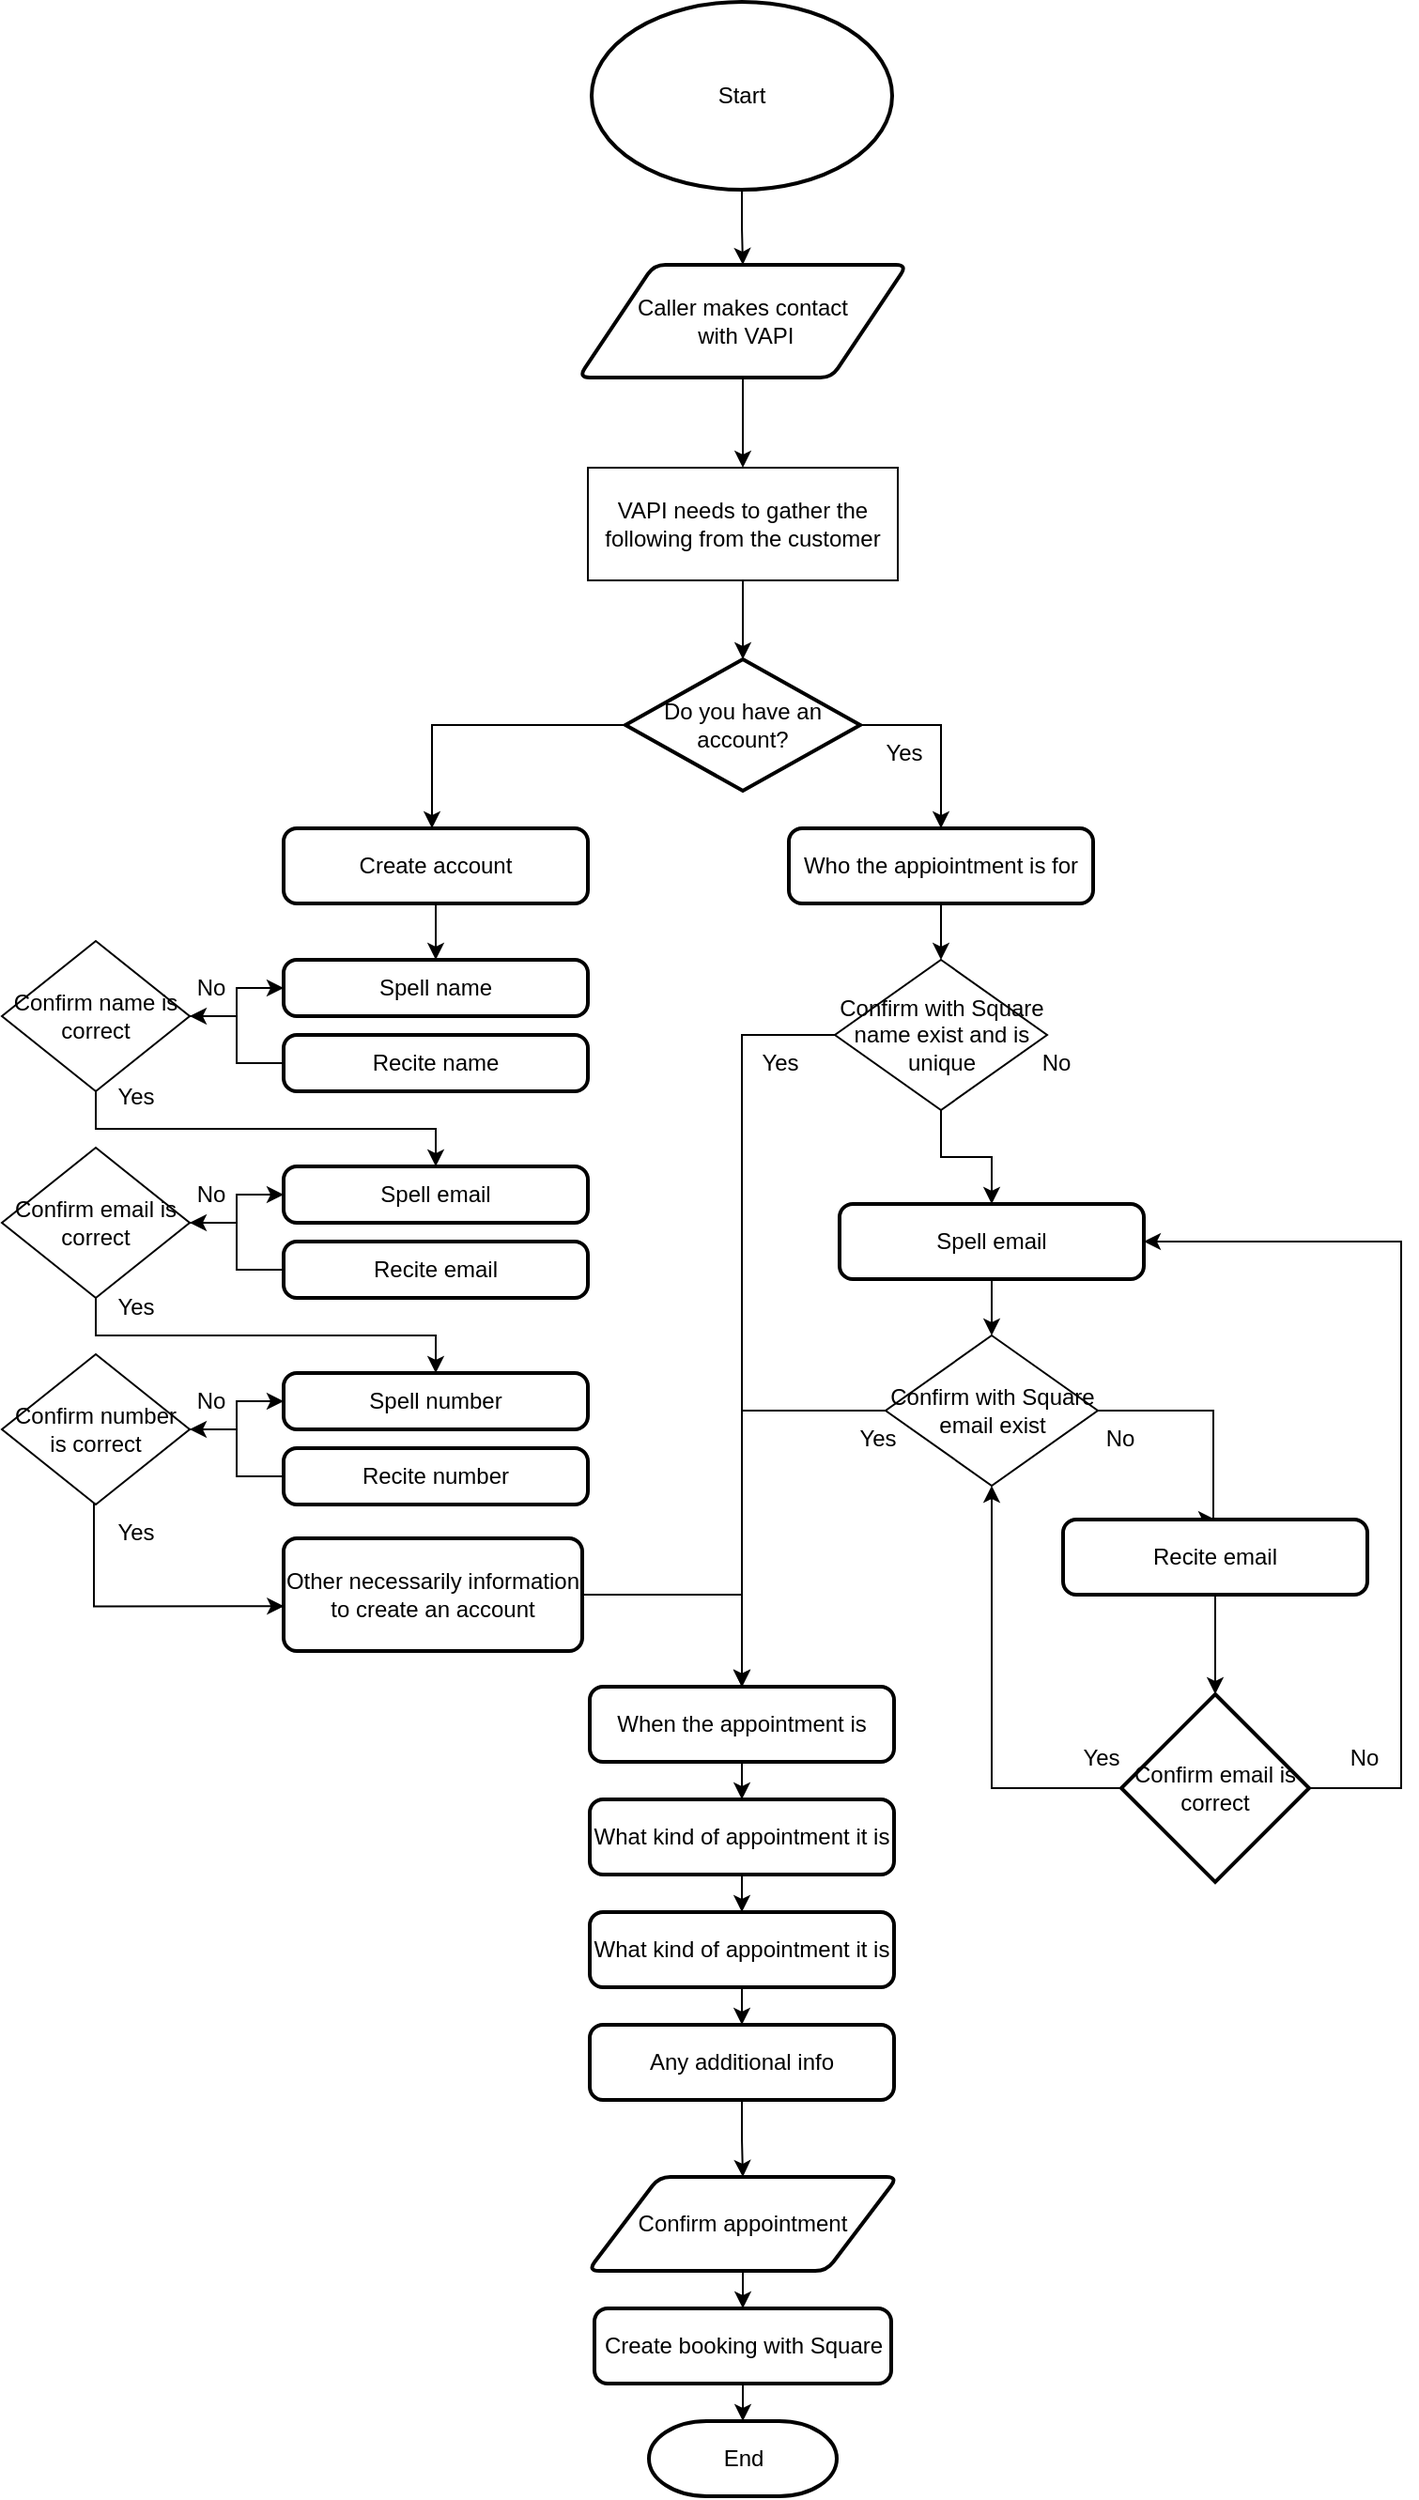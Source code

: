 <mxfile version="28.0.7">
  <diagram name="Page-1" id="WE1785eX8nX1LXx2foA7">
    <mxGraphModel dx="1600" dy="935" grid="1" gridSize="10" guides="1" tooltips="1" connect="1" arrows="1" fold="1" page="1" pageScale="1" pageWidth="850" pageHeight="1100" math="0" shadow="0">
      <root>
        <mxCell id="0" />
        <mxCell id="1" parent="0" />
        <mxCell id="zSZyv0N2b3MM7Kk_gibt-3" style="edgeStyle=orthogonalEdgeStyle;rounded=0;orthogonalLoop=1;jettySize=auto;html=1;entryX=0.5;entryY=0;entryDx=0;entryDy=0;" parent="1" source="zSZyv0N2b3MM7Kk_gibt-1" target="zSZyv0N2b3MM7Kk_gibt-2" edge="1">
          <mxGeometry relative="1" as="geometry" />
        </mxCell>
        <mxCell id="zSZyv0N2b3MM7Kk_gibt-1" value="Start" style="strokeWidth=2;html=1;shape=mxgraph.flowchart.start_2;whiteSpace=wrap;" parent="1" vertex="1">
          <mxGeometry x="345" y="42" width="160" height="100" as="geometry" />
        </mxCell>
        <mxCell id="zSZyv0N2b3MM7Kk_gibt-5" style="edgeStyle=orthogonalEdgeStyle;rounded=0;orthogonalLoop=1;jettySize=auto;html=1;entryX=0.5;entryY=0;entryDx=0;entryDy=0;" parent="1" source="zSZyv0N2b3MM7Kk_gibt-2" target="zSZyv0N2b3MM7Kk_gibt-4" edge="1">
          <mxGeometry relative="1" as="geometry" />
        </mxCell>
        <mxCell id="zSZyv0N2b3MM7Kk_gibt-2" value="&lt;div&gt;Caller makes contact&lt;/div&gt;&lt;div&gt;&amp;nbsp;with VAPI&lt;/div&gt;" style="shape=parallelogram;html=1;strokeWidth=2;perimeter=parallelogramPerimeter;whiteSpace=wrap;rounded=1;arcSize=12;size=0.23;" parent="1" vertex="1">
          <mxGeometry x="338" y="182" width="175" height="60" as="geometry" />
        </mxCell>
        <mxCell id="zSZyv0N2b3MM7Kk_gibt-4" value="VAPI needs to gather the following from the customer" style="rounded=0;whiteSpace=wrap;html=1;" parent="1" vertex="1">
          <mxGeometry x="343" y="290" width="165" height="60" as="geometry" />
        </mxCell>
        <mxCell id="xgvfn6AB83izIIUg1qAx-11" style="edgeStyle=orthogonalEdgeStyle;rounded=0;orthogonalLoop=1;jettySize=auto;html=1;entryX=0.5;entryY=0;entryDx=0;entryDy=0;" edge="1" parent="1" source="zSZyv0N2b3MM7Kk_gibt-7" target="xgvfn6AB83izIIUg1qAx-10">
          <mxGeometry relative="1" as="geometry" />
        </mxCell>
        <mxCell id="zSZyv0N2b3MM7Kk_gibt-7" value="Who the appiointment is for" style="rounded=1;whiteSpace=wrap;html=1;absoluteArcSize=1;arcSize=14;strokeWidth=2;" parent="1" vertex="1">
          <mxGeometry x="450" y="482" width="162" height="40" as="geometry" />
        </mxCell>
        <mxCell id="xgvfn6AB83izIIUg1qAx-40" style="edgeStyle=orthogonalEdgeStyle;rounded=0;orthogonalLoop=1;jettySize=auto;html=1;entryX=0.5;entryY=0;entryDx=0;entryDy=0;" edge="1" parent="1" source="zSZyv0N2b3MM7Kk_gibt-8" target="zSZyv0N2b3MM7Kk_gibt-9">
          <mxGeometry relative="1" as="geometry" />
        </mxCell>
        <mxCell id="zSZyv0N2b3MM7Kk_gibt-8" value="When the appointment is" style="rounded=1;whiteSpace=wrap;html=1;absoluteArcSize=1;arcSize=14;strokeWidth=2;" parent="1" vertex="1">
          <mxGeometry x="344" y="939" width="162" height="40" as="geometry" />
        </mxCell>
        <mxCell id="xgvfn6AB83izIIUg1qAx-41" style="edgeStyle=orthogonalEdgeStyle;rounded=0;orthogonalLoop=1;jettySize=auto;html=1;entryX=0.5;entryY=0;entryDx=0;entryDy=0;" edge="1" parent="1" source="zSZyv0N2b3MM7Kk_gibt-9" target="zSZyv0N2b3MM7Kk_gibt-10">
          <mxGeometry relative="1" as="geometry" />
        </mxCell>
        <mxCell id="zSZyv0N2b3MM7Kk_gibt-9" value="What kind of appointment it is" style="rounded=1;whiteSpace=wrap;html=1;absoluteArcSize=1;arcSize=14;strokeWidth=2;" parent="1" vertex="1">
          <mxGeometry x="344" y="999" width="162" height="40" as="geometry" />
        </mxCell>
        <mxCell id="xgvfn6AB83izIIUg1qAx-42" style="edgeStyle=orthogonalEdgeStyle;rounded=0;orthogonalLoop=1;jettySize=auto;html=1;entryX=0.5;entryY=0;entryDx=0;entryDy=0;" edge="1" parent="1" source="zSZyv0N2b3MM7Kk_gibt-10" target="zSZyv0N2b3MM7Kk_gibt-12">
          <mxGeometry relative="1" as="geometry" />
        </mxCell>
        <mxCell id="zSZyv0N2b3MM7Kk_gibt-10" value="What kind of appointment it is" style="rounded=1;whiteSpace=wrap;html=1;absoluteArcSize=1;arcSize=14;strokeWidth=2;" parent="1" vertex="1">
          <mxGeometry x="344" y="1059" width="162" height="40" as="geometry" />
        </mxCell>
        <mxCell id="xgvfn6AB83izIIUg1qAx-88" style="edgeStyle=orthogonalEdgeStyle;rounded=0;orthogonalLoop=1;jettySize=auto;html=1;entryX=0.5;entryY=0;entryDx=0;entryDy=0;" edge="1" parent="1" source="zSZyv0N2b3MM7Kk_gibt-12" target="xgvfn6AB83izIIUg1qAx-87">
          <mxGeometry relative="1" as="geometry" />
        </mxCell>
        <mxCell id="zSZyv0N2b3MM7Kk_gibt-12" value="Any additional info" style="rounded=1;whiteSpace=wrap;html=1;absoluteArcSize=1;arcSize=14;strokeWidth=2;" parent="1" vertex="1">
          <mxGeometry x="344" y="1119" width="162" height="40" as="geometry" />
        </mxCell>
        <mxCell id="xgvfn6AB83izIIUg1qAx-43" style="edgeStyle=orthogonalEdgeStyle;rounded=0;orthogonalLoop=1;jettySize=auto;html=1;entryX=0.5;entryY=0;entryDx=0;entryDy=0;" edge="1" parent="1" source="xgvfn6AB83izIIUg1qAx-1" target="zSZyv0N2b3MM7Kk_gibt-7">
          <mxGeometry relative="1" as="geometry">
            <Array as="points">
              <mxPoint x="531" y="427" />
            </Array>
          </mxGeometry>
        </mxCell>
        <mxCell id="xgvfn6AB83izIIUg1qAx-46" style="edgeStyle=orthogonalEdgeStyle;rounded=0;orthogonalLoop=1;jettySize=auto;html=1;" edge="1" parent="1" source="xgvfn6AB83izIIUg1qAx-1" target="xgvfn6AB83izIIUg1qAx-45">
          <mxGeometry relative="1" as="geometry">
            <Array as="points">
              <mxPoint x="260" y="427" />
            </Array>
          </mxGeometry>
        </mxCell>
        <mxCell id="xgvfn6AB83izIIUg1qAx-1" value="Do you have an account?" style="strokeWidth=2;html=1;shape=mxgraph.flowchart.decision;whiteSpace=wrap;" vertex="1" parent="1">
          <mxGeometry x="363" y="392" width="125" height="70" as="geometry" />
        </mxCell>
        <mxCell id="xgvfn6AB83izIIUg1qAx-4" value="Yes" style="text;html=1;align=center;verticalAlign=middle;resizable=0;points=[];autosize=1;strokeColor=none;fillColor=none;" vertex="1" parent="1">
          <mxGeometry x="491" y="427" width="40" height="30" as="geometry" />
        </mxCell>
        <mxCell id="xgvfn6AB83izIIUg1qAx-5" style="edgeStyle=orthogonalEdgeStyle;rounded=0;orthogonalLoop=1;jettySize=auto;html=1;entryX=0.5;entryY=0;entryDx=0;entryDy=0;entryPerimeter=0;" edge="1" parent="1" source="zSZyv0N2b3MM7Kk_gibt-4" target="xgvfn6AB83izIIUg1qAx-1">
          <mxGeometry relative="1" as="geometry" />
        </mxCell>
        <mxCell id="xgvfn6AB83izIIUg1qAx-14" style="edgeStyle=orthogonalEdgeStyle;rounded=0;orthogonalLoop=1;jettySize=auto;html=1;entryX=0.5;entryY=0;entryDx=0;entryDy=0;" edge="1" parent="1" source="xgvfn6AB83izIIUg1qAx-10" target="zSZyv0N2b3MM7Kk_gibt-8">
          <mxGeometry relative="1" as="geometry">
            <Array as="points">
              <mxPoint x="425" y="592" />
            </Array>
          </mxGeometry>
        </mxCell>
        <mxCell id="xgvfn6AB83izIIUg1qAx-83" style="edgeStyle=orthogonalEdgeStyle;rounded=0;orthogonalLoop=1;jettySize=auto;html=1;entryX=0.5;entryY=0;entryDx=0;entryDy=0;" edge="1" parent="1" source="xgvfn6AB83izIIUg1qAx-10" target="xgvfn6AB83izIIUg1qAx-15">
          <mxGeometry relative="1" as="geometry" />
        </mxCell>
        <mxCell id="xgvfn6AB83izIIUg1qAx-10" value="Confirm with Square name exist and is unique" style="rhombus;whiteSpace=wrap;html=1;" vertex="1" parent="1">
          <mxGeometry x="474.5" y="552" width="113" height="80" as="geometry" />
        </mxCell>
        <mxCell id="xgvfn6AB83izIIUg1qAx-13" value="Yes" style="text;html=1;align=center;verticalAlign=middle;resizable=0;points=[];autosize=1;strokeColor=none;fillColor=none;" vertex="1" parent="1">
          <mxGeometry x="425" y="592" width="40" height="30" as="geometry" />
        </mxCell>
        <mxCell id="xgvfn6AB83izIIUg1qAx-19" style="edgeStyle=orthogonalEdgeStyle;rounded=0;orthogonalLoop=1;jettySize=auto;html=1;entryX=0.5;entryY=0;entryDx=0;entryDy=0;" edge="1" parent="1" source="xgvfn6AB83izIIUg1qAx-15" target="xgvfn6AB83izIIUg1qAx-18">
          <mxGeometry relative="1" as="geometry" />
        </mxCell>
        <mxCell id="xgvfn6AB83izIIUg1qAx-15" value="Spell email" style="rounded=1;whiteSpace=wrap;html=1;absoluteArcSize=1;arcSize=14;strokeWidth=2;" vertex="1" parent="1">
          <mxGeometry x="477" y="682" width="162" height="40" as="geometry" />
        </mxCell>
        <mxCell id="xgvfn6AB83izIIUg1qAx-17" value="No" style="text;html=1;align=center;verticalAlign=middle;resizable=0;points=[];autosize=1;strokeColor=none;fillColor=none;" vertex="1" parent="1">
          <mxGeometry x="572" y="592" width="40" height="30" as="geometry" />
        </mxCell>
        <mxCell id="xgvfn6AB83izIIUg1qAx-20" style="edgeStyle=orthogonalEdgeStyle;rounded=0;orthogonalLoop=1;jettySize=auto;html=1;entryX=0.5;entryY=0;entryDx=0;entryDy=0;" edge="1" parent="1" source="xgvfn6AB83izIIUg1qAx-18" target="zSZyv0N2b3MM7Kk_gibt-8">
          <mxGeometry relative="1" as="geometry">
            <Array as="points">
              <mxPoint x="425" y="792" />
            </Array>
          </mxGeometry>
        </mxCell>
        <mxCell id="xgvfn6AB83izIIUg1qAx-26" style="edgeStyle=orthogonalEdgeStyle;rounded=0;orthogonalLoop=1;jettySize=auto;html=1;entryX=0.5;entryY=0;entryDx=0;entryDy=0;" edge="1" parent="1" source="xgvfn6AB83izIIUg1qAx-18" target="xgvfn6AB83izIIUg1qAx-24">
          <mxGeometry relative="1" as="geometry">
            <Array as="points">
              <mxPoint x="676" y="792" />
              <mxPoint x="676" y="850" />
            </Array>
          </mxGeometry>
        </mxCell>
        <mxCell id="xgvfn6AB83izIIUg1qAx-18" value="Confirm with Square email exist" style="rhombus;whiteSpace=wrap;html=1;" vertex="1" parent="1">
          <mxGeometry x="501.5" y="752" width="113" height="80" as="geometry" />
        </mxCell>
        <mxCell id="xgvfn6AB83izIIUg1qAx-21" value="Yes" style="text;html=1;align=center;verticalAlign=middle;resizable=0;points=[];autosize=1;strokeColor=none;fillColor=none;" vertex="1" parent="1">
          <mxGeometry x="477" y="792" width="40" height="30" as="geometry" />
        </mxCell>
        <mxCell id="xgvfn6AB83izIIUg1qAx-23" value="No" style="text;html=1;align=center;verticalAlign=middle;resizable=0;points=[];autosize=1;strokeColor=none;fillColor=none;" vertex="1" parent="1">
          <mxGeometry x="606" y="792" width="40" height="30" as="geometry" />
        </mxCell>
        <mxCell id="xgvfn6AB83izIIUg1qAx-24" value="Recite email" style="rounded=1;whiteSpace=wrap;html=1;absoluteArcSize=1;arcSize=14;strokeWidth=2;" vertex="1" parent="1">
          <mxGeometry x="596" y="850" width="162" height="40" as="geometry" />
        </mxCell>
        <mxCell id="xgvfn6AB83izIIUg1qAx-28" style="edgeStyle=orthogonalEdgeStyle;rounded=0;orthogonalLoop=1;jettySize=auto;html=1;exitX=0;exitY=0.5;exitDx=0;exitDy=0;exitPerimeter=0;entryX=0.5;entryY=1;entryDx=0;entryDy=0;" edge="1" parent="1" source="xgvfn6AB83izIIUg1qAx-27" target="xgvfn6AB83izIIUg1qAx-18">
          <mxGeometry relative="1" as="geometry" />
        </mxCell>
        <mxCell id="xgvfn6AB83izIIUg1qAx-32" style="edgeStyle=orthogonalEdgeStyle;rounded=0;orthogonalLoop=1;jettySize=auto;html=1;entryX=1;entryY=0.5;entryDx=0;entryDy=0;" edge="1" parent="1" source="xgvfn6AB83izIIUg1qAx-27" target="xgvfn6AB83izIIUg1qAx-15">
          <mxGeometry relative="1" as="geometry">
            <Array as="points">
              <mxPoint x="776" y="993" />
              <mxPoint x="776" y="702" />
            </Array>
          </mxGeometry>
        </mxCell>
        <mxCell id="xgvfn6AB83izIIUg1qAx-27" value="Confirm email is correct" style="strokeWidth=2;html=1;shape=mxgraph.flowchart.decision;whiteSpace=wrap;" vertex="1" parent="1">
          <mxGeometry x="627" y="943" width="100" height="100" as="geometry" />
        </mxCell>
        <mxCell id="xgvfn6AB83izIIUg1qAx-33" value="Yes" style="text;html=1;align=center;verticalAlign=middle;resizable=0;points=[];autosize=1;strokeColor=none;fillColor=none;" vertex="1" parent="1">
          <mxGeometry x="596" y="962" width="40" height="30" as="geometry" />
        </mxCell>
        <mxCell id="xgvfn6AB83izIIUg1qAx-34" value="No" style="text;html=1;align=center;verticalAlign=middle;resizable=0;points=[];autosize=1;strokeColor=none;fillColor=none;" vertex="1" parent="1">
          <mxGeometry x="736" y="962" width="40" height="30" as="geometry" />
        </mxCell>
        <mxCell id="xgvfn6AB83izIIUg1qAx-60" style="edgeStyle=orthogonalEdgeStyle;rounded=0;orthogonalLoop=1;jettySize=auto;html=1;entryX=0.5;entryY=0;entryDx=0;entryDy=0;" edge="1" parent="1" source="xgvfn6AB83izIIUg1qAx-45" target="xgvfn6AB83izIIUg1qAx-47">
          <mxGeometry relative="1" as="geometry" />
        </mxCell>
        <mxCell id="xgvfn6AB83izIIUg1qAx-45" value="Create account" style="rounded=1;whiteSpace=wrap;html=1;absoluteArcSize=1;arcSize=14;strokeWidth=2;" vertex="1" parent="1">
          <mxGeometry x="181" y="482" width="162" height="40" as="geometry" />
        </mxCell>
        <mxCell id="xgvfn6AB83izIIUg1qAx-47" value="Spell name" style="rounded=1;whiteSpace=wrap;html=1;absoluteArcSize=1;arcSize=14;strokeWidth=2;" vertex="1" parent="1">
          <mxGeometry x="181" y="552" width="162" height="30" as="geometry" />
        </mxCell>
        <mxCell id="xgvfn6AB83izIIUg1qAx-52" style="edgeStyle=orthogonalEdgeStyle;rounded=0;orthogonalLoop=1;jettySize=auto;html=1;entryX=0;entryY=0.5;entryDx=0;entryDy=0;" edge="1" parent="1" source="xgvfn6AB83izIIUg1qAx-48" target="xgvfn6AB83izIIUg1qAx-47">
          <mxGeometry relative="1" as="geometry" />
        </mxCell>
        <mxCell id="xgvfn6AB83izIIUg1qAx-61" style="edgeStyle=orthogonalEdgeStyle;rounded=0;orthogonalLoop=1;jettySize=auto;html=1;entryX=0.5;entryY=0;entryDx=0;entryDy=0;" edge="1" parent="1" source="xgvfn6AB83izIIUg1qAx-48" target="xgvfn6AB83izIIUg1qAx-54">
          <mxGeometry relative="1" as="geometry">
            <Array as="points">
              <mxPoint x="81" y="642" />
              <mxPoint x="262" y="642" />
            </Array>
          </mxGeometry>
        </mxCell>
        <mxCell id="xgvfn6AB83izIIUg1qAx-48" value="Confirm name is correct" style="rhombus;whiteSpace=wrap;html=1;" vertex="1" parent="1">
          <mxGeometry x="31" y="542" width="100" height="80" as="geometry" />
        </mxCell>
        <mxCell id="xgvfn6AB83izIIUg1qAx-51" style="edgeStyle=orthogonalEdgeStyle;rounded=0;orthogonalLoop=1;jettySize=auto;html=1;" edge="1" parent="1" source="xgvfn6AB83izIIUg1qAx-49" target="xgvfn6AB83izIIUg1qAx-48">
          <mxGeometry relative="1" as="geometry" />
        </mxCell>
        <mxCell id="xgvfn6AB83izIIUg1qAx-49" value="Recite name" style="rounded=1;whiteSpace=wrap;html=1;absoluteArcSize=1;arcSize=14;strokeWidth=2;" vertex="1" parent="1">
          <mxGeometry x="181" y="592" width="162" height="30" as="geometry" />
        </mxCell>
        <mxCell id="xgvfn6AB83izIIUg1qAx-53" value="No" style="text;html=1;align=center;verticalAlign=middle;resizable=0;points=[];autosize=1;strokeColor=none;fillColor=none;" vertex="1" parent="1">
          <mxGeometry x="122" y="552" width="40" height="30" as="geometry" />
        </mxCell>
        <mxCell id="xgvfn6AB83izIIUg1qAx-54" value="Spell email" style="rounded=1;whiteSpace=wrap;html=1;absoluteArcSize=1;arcSize=14;strokeWidth=2;" vertex="1" parent="1">
          <mxGeometry x="181" y="662" width="162" height="30" as="geometry" />
        </mxCell>
        <mxCell id="xgvfn6AB83izIIUg1qAx-55" style="edgeStyle=orthogonalEdgeStyle;rounded=0;orthogonalLoop=1;jettySize=auto;html=1;entryX=0;entryY=0.5;entryDx=0;entryDy=0;" edge="1" parent="1" source="xgvfn6AB83izIIUg1qAx-56" target="xgvfn6AB83izIIUg1qAx-54">
          <mxGeometry relative="1" as="geometry" />
        </mxCell>
        <mxCell id="xgvfn6AB83izIIUg1qAx-69" style="edgeStyle=orthogonalEdgeStyle;rounded=0;orthogonalLoop=1;jettySize=auto;html=1;entryX=0.5;entryY=0;entryDx=0;entryDy=0;" edge="1" parent="1" source="xgvfn6AB83izIIUg1qAx-56" target="xgvfn6AB83izIIUg1qAx-63">
          <mxGeometry relative="1" as="geometry">
            <Array as="points">
              <mxPoint x="81" y="752" />
              <mxPoint x="262" y="752" />
            </Array>
          </mxGeometry>
        </mxCell>
        <mxCell id="xgvfn6AB83izIIUg1qAx-56" value="Confirm email is correct" style="rhombus;whiteSpace=wrap;html=1;" vertex="1" parent="1">
          <mxGeometry x="31" y="652" width="100" height="80" as="geometry" />
        </mxCell>
        <mxCell id="xgvfn6AB83izIIUg1qAx-57" style="edgeStyle=orthogonalEdgeStyle;rounded=0;orthogonalLoop=1;jettySize=auto;html=1;" edge="1" parent="1" source="xgvfn6AB83izIIUg1qAx-58" target="xgvfn6AB83izIIUg1qAx-56">
          <mxGeometry relative="1" as="geometry" />
        </mxCell>
        <mxCell id="xgvfn6AB83izIIUg1qAx-58" value="Recite email" style="rounded=1;whiteSpace=wrap;html=1;absoluteArcSize=1;arcSize=14;strokeWidth=2;" vertex="1" parent="1">
          <mxGeometry x="181" y="702" width="162" height="30" as="geometry" />
        </mxCell>
        <mxCell id="xgvfn6AB83izIIUg1qAx-59" value="No" style="text;html=1;align=center;verticalAlign=middle;resizable=0;points=[];autosize=1;strokeColor=none;fillColor=none;" vertex="1" parent="1">
          <mxGeometry x="122" y="662" width="40" height="30" as="geometry" />
        </mxCell>
        <mxCell id="xgvfn6AB83izIIUg1qAx-62" value="Yes" style="text;html=1;align=center;verticalAlign=middle;resizable=0;points=[];autosize=1;strokeColor=none;fillColor=none;" vertex="1" parent="1">
          <mxGeometry x="82" y="610" width="40" height="30" as="geometry" />
        </mxCell>
        <mxCell id="xgvfn6AB83izIIUg1qAx-63" value="Spell number" style="rounded=1;whiteSpace=wrap;html=1;absoluteArcSize=1;arcSize=14;strokeWidth=2;" vertex="1" parent="1">
          <mxGeometry x="181" y="772" width="162" height="30" as="geometry" />
        </mxCell>
        <mxCell id="xgvfn6AB83izIIUg1qAx-64" style="edgeStyle=orthogonalEdgeStyle;rounded=0;orthogonalLoop=1;jettySize=auto;html=1;entryX=0;entryY=0.5;entryDx=0;entryDy=0;" edge="1" parent="1" source="xgvfn6AB83izIIUg1qAx-65" target="xgvfn6AB83izIIUg1qAx-63">
          <mxGeometry relative="1" as="geometry" />
        </mxCell>
        <mxCell id="xgvfn6AB83izIIUg1qAx-65" value="Confirm number is correct" style="rhombus;whiteSpace=wrap;html=1;" vertex="1" parent="1">
          <mxGeometry x="31" y="762" width="100" height="80" as="geometry" />
        </mxCell>
        <mxCell id="xgvfn6AB83izIIUg1qAx-66" style="edgeStyle=orthogonalEdgeStyle;rounded=0;orthogonalLoop=1;jettySize=auto;html=1;" edge="1" parent="1" source="xgvfn6AB83izIIUg1qAx-67" target="xgvfn6AB83izIIUg1qAx-65">
          <mxGeometry relative="1" as="geometry" />
        </mxCell>
        <mxCell id="xgvfn6AB83izIIUg1qAx-67" value="Recite number" style="rounded=1;whiteSpace=wrap;html=1;absoluteArcSize=1;arcSize=14;strokeWidth=2;" vertex="1" parent="1">
          <mxGeometry x="181" y="812" width="162" height="30" as="geometry" />
        </mxCell>
        <mxCell id="xgvfn6AB83izIIUg1qAx-68" value="No" style="text;html=1;align=center;verticalAlign=middle;resizable=0;points=[];autosize=1;strokeColor=none;fillColor=none;" vertex="1" parent="1">
          <mxGeometry x="122" y="772" width="40" height="30" as="geometry" />
        </mxCell>
        <mxCell id="xgvfn6AB83izIIUg1qAx-71" value="Yes" style="text;html=1;align=center;verticalAlign=middle;resizable=0;points=[];autosize=1;strokeColor=none;fillColor=none;" vertex="1" parent="1">
          <mxGeometry x="82" y="722" width="40" height="30" as="geometry" />
        </mxCell>
        <mxCell id="xgvfn6AB83izIIUg1qAx-75" value="Yes" style="text;html=1;align=center;verticalAlign=middle;resizable=0;points=[];autosize=1;strokeColor=none;fillColor=none;" vertex="1" parent="1">
          <mxGeometry x="82" y="842" width="40" height="30" as="geometry" />
        </mxCell>
        <mxCell id="xgvfn6AB83izIIUg1qAx-76" style="edgeStyle=orthogonalEdgeStyle;rounded=0;orthogonalLoop=1;jettySize=auto;html=1;entryX=0.5;entryY=0;entryDx=0;entryDy=0;entryPerimeter=0;" edge="1" parent="1" source="xgvfn6AB83izIIUg1qAx-24" target="xgvfn6AB83izIIUg1qAx-27">
          <mxGeometry relative="1" as="geometry" />
        </mxCell>
        <mxCell id="xgvfn6AB83izIIUg1qAx-82" style="edgeStyle=orthogonalEdgeStyle;rounded=0;orthogonalLoop=1;jettySize=auto;html=1;entryX=0.5;entryY=0;entryDx=0;entryDy=0;" edge="1" parent="1" source="xgvfn6AB83izIIUg1qAx-80" target="zSZyv0N2b3MM7Kk_gibt-8">
          <mxGeometry relative="1" as="geometry" />
        </mxCell>
        <mxCell id="xgvfn6AB83izIIUg1qAx-80" value="Other necessarily information to create an account " style="rounded=1;whiteSpace=wrap;html=1;absoluteArcSize=1;arcSize=14;strokeWidth=2;" vertex="1" parent="1">
          <mxGeometry x="181" y="860" width="159" height="60" as="geometry" />
        </mxCell>
        <mxCell id="xgvfn6AB83izIIUg1qAx-81" style="edgeStyle=orthogonalEdgeStyle;rounded=0;orthogonalLoop=1;jettySize=auto;html=1;entryX=0.001;entryY=0.603;entryDx=0;entryDy=0;entryPerimeter=0;" edge="1" parent="1" source="xgvfn6AB83izIIUg1qAx-65" target="xgvfn6AB83izIIUg1qAx-80">
          <mxGeometry relative="1" as="geometry">
            <Array as="points">
              <mxPoint x="80" y="896" />
            </Array>
          </mxGeometry>
        </mxCell>
        <mxCell id="xgvfn6AB83izIIUg1qAx-90" style="edgeStyle=orthogonalEdgeStyle;rounded=0;orthogonalLoop=1;jettySize=auto;html=1;entryX=0.5;entryY=0;entryDx=0;entryDy=0;" edge="1" parent="1" source="xgvfn6AB83izIIUg1qAx-87" target="xgvfn6AB83izIIUg1qAx-89">
          <mxGeometry relative="1" as="geometry" />
        </mxCell>
        <mxCell id="xgvfn6AB83izIIUg1qAx-87" value="Confirm appointment" style="shape=parallelogram;html=1;strokeWidth=2;perimeter=parallelogramPerimeter;whiteSpace=wrap;rounded=1;arcSize=12;size=0.23;" vertex="1" parent="1">
          <mxGeometry x="343" y="1200" width="165" height="50" as="geometry" />
        </mxCell>
        <mxCell id="xgvfn6AB83izIIUg1qAx-89" value="Create booking with Square" style="rounded=1;whiteSpace=wrap;html=1;absoluteArcSize=1;arcSize=14;strokeWidth=2;" vertex="1" parent="1">
          <mxGeometry x="346.5" y="1270" width="158" height="40" as="geometry" />
        </mxCell>
        <mxCell id="xgvfn6AB83izIIUg1qAx-92" value="End" style="strokeWidth=2;html=1;shape=mxgraph.flowchart.terminator;whiteSpace=wrap;" vertex="1" parent="1">
          <mxGeometry x="375.5" y="1330" width="100" height="40" as="geometry" />
        </mxCell>
        <mxCell id="xgvfn6AB83izIIUg1qAx-93" style="edgeStyle=orthogonalEdgeStyle;rounded=0;orthogonalLoop=1;jettySize=auto;html=1;entryX=0.5;entryY=0;entryDx=0;entryDy=0;entryPerimeter=0;" edge="1" parent="1" source="xgvfn6AB83izIIUg1qAx-89" target="xgvfn6AB83izIIUg1qAx-92">
          <mxGeometry relative="1" as="geometry" />
        </mxCell>
      </root>
    </mxGraphModel>
  </diagram>
</mxfile>
